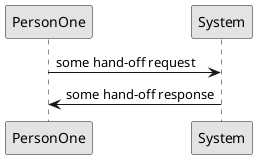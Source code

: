 @startuml

skinparam Monochrome true
skinparam Shadowing false

' Replace the following placeholders. Delete this line when complete. 

PersonOne -> System: some hand-off request
System -> PersonOne: some hand-off response

@enduml
